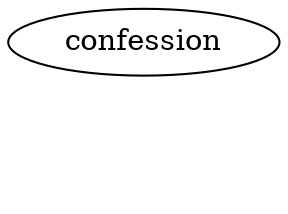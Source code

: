 /*****
 
*****/

digraph G {
  graph [splines=true overlap=false]
  node  [shape=ellipse, width=0.3, height=0.3]
  17 [label="confession"];
  label = "\n \n";  fontsize=24;
}
